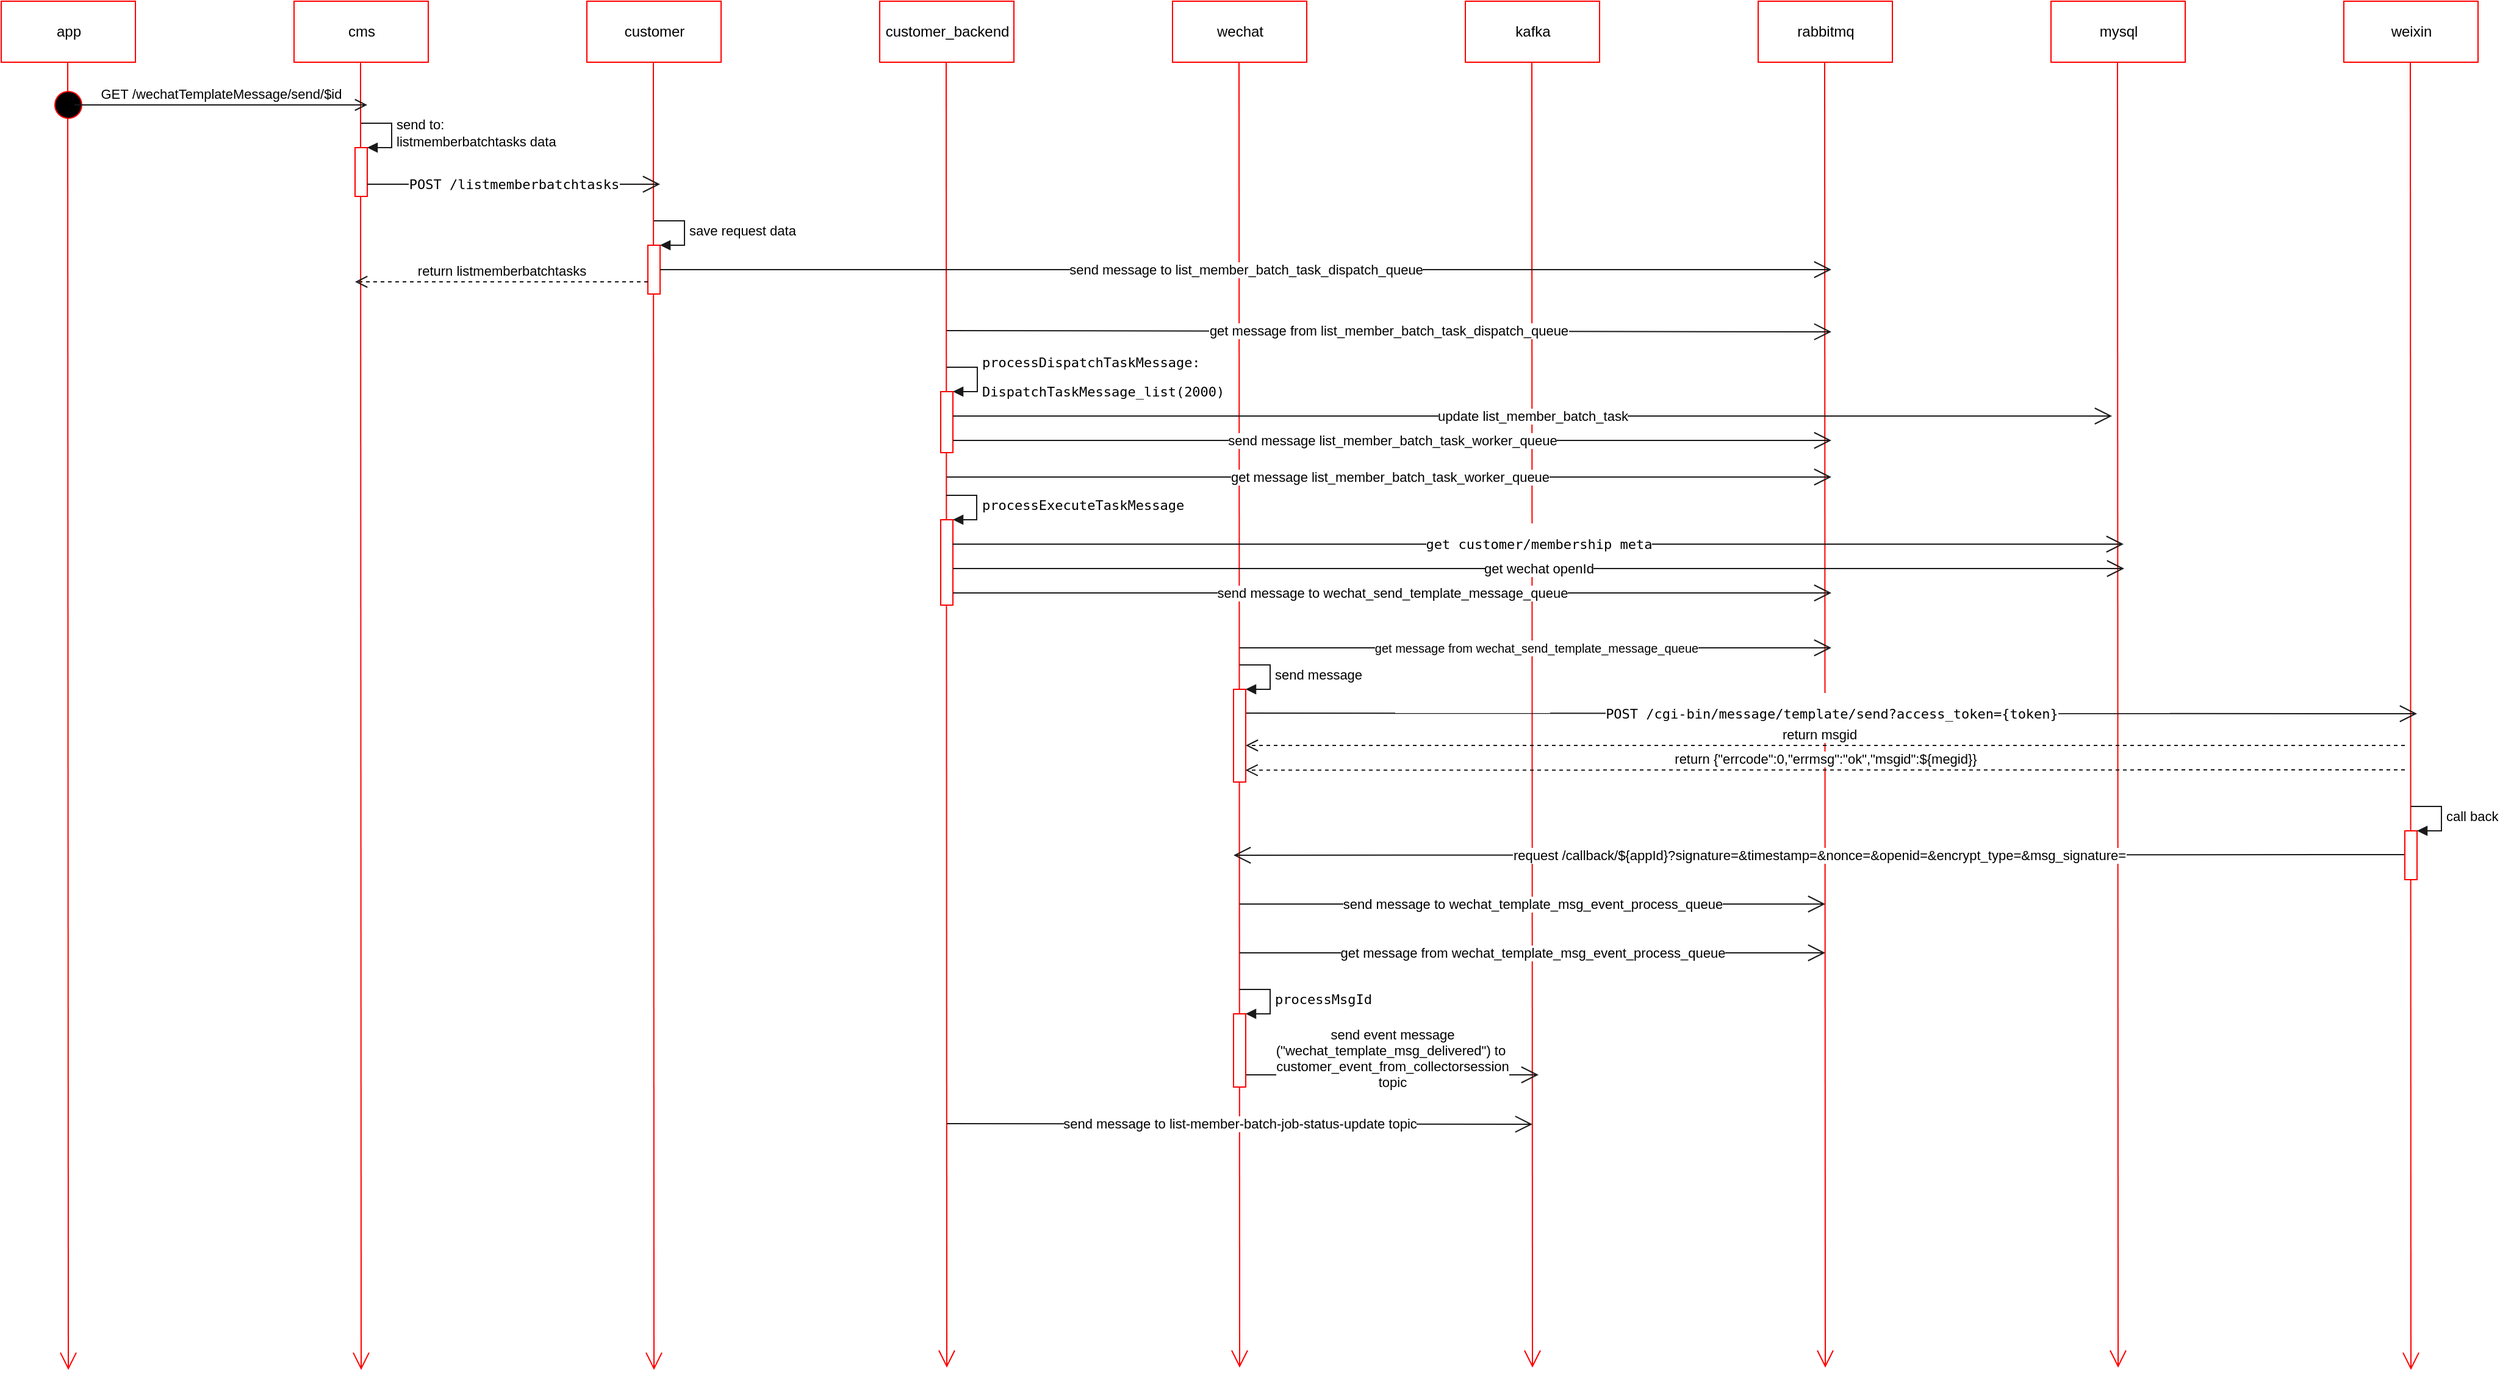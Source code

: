 <mxfile version="10.8.8" type="github"><diagram id="JXFjKGUYVLtCgeKUOygP" name="Page-1"><mxGraphModel dx="1118" dy="603" grid="1" gridSize="10" guides="1" tooltips="1" connect="1" arrows="1" fold="1" page="1" pageScale="1" pageWidth="827" pageHeight="1169" math="0" shadow="0"><root><mxCell id="0"/><mxCell id="1" parent="0"/><mxCell id="xptV2uy9dPqTo3H1UXFX-1" value="app" style="html=1;strokeColor=#FF0000;" parent="1" vertex="1"><mxGeometry x="40" y="40" width="110" height="50" as="geometry"/></mxCell><mxCell id="xptV2uy9dPqTo3H1UXFX-2" value="" style="endArrow=open;endFill=1;endSize=12;html=1;strokeColor=#FF0000;" parent="1" edge="1"><mxGeometry width="160" relative="1" as="geometry"><mxPoint x="94.5" y="90" as="sourcePoint"/><mxPoint x="95" y="1161.818" as="targetPoint"/></mxGeometry></mxCell><mxCell id="xptV2uy9dPqTo3H1UXFX-3" value="cms" style="html=1;strokeColor=#FF0000;" parent="1" vertex="1"><mxGeometry x="280" y="40" width="110" height="50" as="geometry"/></mxCell><mxCell id="xptV2uy9dPqTo3H1UXFX-4" value="" style="endArrow=open;endFill=1;endSize=12;html=1;strokeColor=#FF0000;" parent="1" edge="1"><mxGeometry width="160" relative="1" as="geometry"><mxPoint x="334.5" y="90" as="sourcePoint"/><mxPoint x="335" y="1161.818" as="targetPoint"/></mxGeometry></mxCell><mxCell id="xptV2uy9dPqTo3H1UXFX-5" value="customer" style="html=1;strokeColor=#FF0000;" parent="1" vertex="1"><mxGeometry x="520" y="40" width="110" height="50" as="geometry"/></mxCell><mxCell id="xptV2uy9dPqTo3H1UXFX-6" value="" style="endArrow=open;endFill=1;endSize=12;html=1;strokeColor=#FF0000;" parent="1" edge="1"><mxGeometry width="160" relative="1" as="geometry"><mxPoint x="574.5" y="90" as="sourcePoint"/><mxPoint x="575" y="1161.818" as="targetPoint"/></mxGeometry></mxCell><mxCell id="xptV2uy9dPqTo3H1UXFX-7" value="customer_backend" style="html=1;strokeColor=#FF0000;" parent="1" vertex="1"><mxGeometry x="760" y="40" width="110" height="50" as="geometry"/></mxCell><mxCell id="xptV2uy9dPqTo3H1UXFX-8" value="" style="endArrow=open;endFill=1;endSize=12;html=1;strokeColor=#FF0000;" parent="1" edge="1"><mxGeometry width="160" relative="1" as="geometry"><mxPoint x="814.5" y="90" as="sourcePoint"/><mxPoint x="815" y="1160" as="targetPoint"/></mxGeometry></mxCell><mxCell id="xptV2uy9dPqTo3H1UXFX-9" value="wechat" style="html=1;strokeColor=#FF0000;" parent="1" vertex="1"><mxGeometry x="1000" y="40" width="110" height="50" as="geometry"/></mxCell><mxCell id="xptV2uy9dPqTo3H1UXFX-10" value="" style="endArrow=open;endFill=1;endSize=12;html=1;strokeColor=#FF0000;" parent="1" edge="1"><mxGeometry width="160" relative="1" as="geometry"><mxPoint x="1054.5" y="90" as="sourcePoint"/><mxPoint x="1055" y="1160" as="targetPoint"/></mxGeometry></mxCell><mxCell id="xptV2uy9dPqTo3H1UXFX-11" value="kafka" style="html=1;strokeColor=#FF0000;" parent="1" vertex="1"><mxGeometry x="1240" y="40" width="110" height="50" as="geometry"/></mxCell><mxCell id="xptV2uy9dPqTo3H1UXFX-12" value="" style="endArrow=open;endFill=1;endSize=12;html=1;strokeColor=#FF0000;" parent="1" edge="1"><mxGeometry width="160" relative="1" as="geometry"><mxPoint x="1294.5" y="90" as="sourcePoint"/><mxPoint x="1295" y="1160" as="targetPoint"/></mxGeometry></mxCell><mxCell id="xptV2uy9dPqTo3H1UXFX-13" value="rabbitmq" style="html=1;strokeColor=#FF0000;" parent="1" vertex="1"><mxGeometry x="1480" y="40" width="110" height="50" as="geometry"/></mxCell><mxCell id="xptV2uy9dPqTo3H1UXFX-14" value="" style="endArrow=open;endFill=1;endSize=12;html=1;strokeColor=#FF0000;" parent="1" edge="1"><mxGeometry width="160" relative="1" as="geometry"><mxPoint x="1534.5" y="90" as="sourcePoint"/><mxPoint x="1535" y="1160" as="targetPoint"/></mxGeometry></mxCell><mxCell id="xptV2uy9dPqTo3H1UXFX-15" value="mysql" style="html=1;strokeColor=#FF0000;" parent="1" vertex="1"><mxGeometry x="1720" y="40" width="110" height="50" as="geometry"/></mxCell><mxCell id="xptV2uy9dPqTo3H1UXFX-16" value="" style="endArrow=open;endFill=1;endSize=12;html=1;strokeColor=#FF0000;" parent="1" edge="1"><mxGeometry width="160" relative="1" as="geometry"><mxPoint x="1774.5" y="90" as="sourcePoint"/><mxPoint x="1775" y="1160" as="targetPoint"/></mxGeometry></mxCell><mxCell id="xptV2uy9dPqTo3H1UXFX-17" value="weixin" style="html=1;strokeColor=#FF0000;" parent="1" vertex="1"><mxGeometry x="1960" y="40" width="110" height="50" as="geometry"/></mxCell><mxCell id="xptV2uy9dPqTo3H1UXFX-18" value="" style="endArrow=open;endFill=1;endSize=12;html=1;strokeColor=#FF0000;" parent="1" edge="1"><mxGeometry width="160" relative="1" as="geometry"><mxPoint x="2014.5" y="90" as="sourcePoint"/><mxPoint x="2015" y="1161.818" as="targetPoint"/></mxGeometry></mxCell><mxCell id="xptV2uy9dPqTo3H1UXFX-19" value="" style="ellipse;html=1;shape=startState;fillColor=#000000;strokeColor=#ff0000;" parent="1" vertex="1"><mxGeometry x="80" y="110" width="30" height="30" as="geometry"/></mxCell><mxCell id="xptV2uy9dPqTo3H1UXFX-20" value="GET&amp;nbsp;&lt;span&gt;/wechatTemplateMessage/send/$id&lt;/span&gt;" style="edgeStyle=orthogonalEdgeStyle;html=1;verticalAlign=bottom;endArrow=open;endSize=8;strokeColor=#1A1A1A;" parent="1" edge="1"><mxGeometry relative="1" as="geometry"><mxPoint x="340" y="125" as="targetPoint"/><mxPoint x="100" y="125" as="sourcePoint"/><Array as="points"><mxPoint x="300" y="125"/><mxPoint x="300" y="125"/></Array></mxGeometry></mxCell><mxCell id="xptV2uy9dPqTo3H1UXFX-23" value="" style="html=1;points=[];perimeter=orthogonalPerimeter;strokeColor=#FF0000;" parent="1" vertex="1"><mxGeometry x="330" y="160" width="10" height="40" as="geometry"/></mxCell><mxCell id="xptV2uy9dPqTo3H1UXFX-24" value="send to:&lt;br&gt;&lt;span&gt;listmemberbatchtasks data &lt;/span&gt;&lt;br&gt;" style="edgeStyle=orthogonalEdgeStyle;html=1;align=left;spacingLeft=2;endArrow=block;rounded=0;entryX=1;entryY=0;strokeColor=#1A1A1A;" parent="1" target="xptV2uy9dPqTo3H1UXFX-23" edge="1"><mxGeometry relative="1" as="geometry"><mxPoint x="335" y="140" as="sourcePoint"/><Array as="points"><mxPoint x="360" y="140"/></Array></mxGeometry></mxCell><mxCell id="xptV2uy9dPqTo3H1UXFX-25" value="&lt;pre&gt;&lt;span&gt;POST /listmemberbatchtasks&lt;/span&gt;&lt;/pre&gt;" style="endArrow=open;endFill=1;endSize=12;html=1;strokeColor=#1A1A1A;" parent="1" edge="1"><mxGeometry width="160" relative="1" as="geometry"><mxPoint x="340" y="190" as="sourcePoint"/><mxPoint x="580" y="190" as="targetPoint"/></mxGeometry></mxCell><mxCell id="xptV2uy9dPqTo3H1UXFX-27" value="" style="html=1;points=[];perimeter=orthogonalPerimeter;strokeColor=#FF0000;" parent="1" vertex="1"><mxGeometry x="570" y="240" width="10" height="40" as="geometry"/></mxCell><mxCell id="xptV2uy9dPqTo3H1UXFX-28" value="save request data" style="edgeStyle=orthogonalEdgeStyle;html=1;align=left;spacingLeft=2;endArrow=block;rounded=0;entryX=1;entryY=0;strokeColor=#1A1A1A;" parent="1" target="xptV2uy9dPqTo3H1UXFX-27" edge="1"><mxGeometry relative="1" as="geometry"><mxPoint x="575" y="220" as="sourcePoint"/><Array as="points"><mxPoint x="600" y="220"/></Array></mxGeometry></mxCell><mxCell id="xptV2uy9dPqTo3H1UXFX-30" value="send message to&amp;nbsp;list_member_batch_task_dispatch_queue&lt;br&gt;" style="endArrow=open;endFill=1;endSize=12;html=1;strokeColor=#1A1A1A;" parent="1" edge="1"><mxGeometry width="160" relative="1" as="geometry"><mxPoint x="580" y="260" as="sourcePoint"/><mxPoint x="1540" y="260" as="targetPoint"/></mxGeometry></mxCell><mxCell id="xptV2uy9dPqTo3H1UXFX-31" value="return&amp;nbsp;&lt;span&gt;listmemberbatchtasks&lt;/span&gt;" style="html=1;verticalAlign=bottom;endArrow=open;dashed=1;endSize=8;strokeColor=#1A1A1A;" parent="1" edge="1"><mxGeometry relative="1" as="geometry"><mxPoint x="570" y="270" as="sourcePoint"/><mxPoint x="330" y="270" as="targetPoint"/></mxGeometry></mxCell><mxCell id="xptV2uy9dPqTo3H1UXFX-32" value="get message from list_member_batch_task_dispatch_queue" style="endArrow=open;endFill=1;endSize=12;html=1;strokeColor=#1A1A1A;" parent="1" edge="1"><mxGeometry width="160" relative="1" as="geometry"><mxPoint x="815" y="310" as="sourcePoint"/><mxPoint x="1540" y="311" as="targetPoint"/></mxGeometry></mxCell><mxCell id="xptV2uy9dPqTo3H1UXFX-33" value="" style="html=1;points=[];perimeter=orthogonalPerimeter;strokeColor=#FF0000;" parent="1" vertex="1"><mxGeometry x="810" y="465" width="10" height="70" as="geometry"/></mxCell><mxCell id="xptV2uy9dPqTo3H1UXFX-34" value="&lt;pre&gt;&lt;pre&gt;processExecuteTaskMessage&lt;/pre&gt;&lt;/pre&gt;" style="edgeStyle=orthogonalEdgeStyle;html=1;align=left;spacingLeft=2;endArrow=block;rounded=0;entryX=1;entryY=0;strokeColor=#1A1A1A;" parent="1" target="xptV2uy9dPqTo3H1UXFX-33" edge="1"><mxGeometry relative="1" as="geometry"><mxPoint x="814.5" y="445" as="sourcePoint"/><Array as="points"><mxPoint x="839.5" y="445"/><mxPoint x="839.5" y="465"/></Array></mxGeometry></mxCell><mxCell id="xptV2uy9dPqTo3H1UXFX-36" value="&lt;pre&gt;get customer/membership meta&lt;/pre&gt;" style="endArrow=open;endFill=1;endSize=12;html=1;strokeColor=#1A1A1A;" parent="1" edge="1"><mxGeometry width="160" relative="1" as="geometry"><mxPoint x="819.5" y="485" as="sourcePoint"/><mxPoint x="1779.5" y="485" as="targetPoint"/></mxGeometry></mxCell><mxCell id="xptV2uy9dPqTo3H1UXFX-37" value="get wechat openId" style="endArrow=open;endFill=1;endSize=12;html=1;strokeColor=#1A1A1A;" parent="1" edge="1"><mxGeometry width="160" relative="1" as="geometry"><mxPoint x="820" y="505" as="sourcePoint"/><mxPoint x="1780" y="505" as="targetPoint"/></mxGeometry></mxCell><mxCell id="xptV2uy9dPqTo3H1UXFX-38" value="" style="html=1;points=[];perimeter=orthogonalPerimeter;strokeColor=#FF0000;" parent="1" vertex="1"><mxGeometry x="810" y="360" width="10" height="50" as="geometry"/></mxCell><mxCell id="xptV2uy9dPqTo3H1UXFX-39" value="&lt;pre&gt;processDispatchTaskMessage:&lt;/pre&gt;&lt;pre&gt;DispatchTaskMessage_list(2000)&lt;/pre&gt;" style="edgeStyle=orthogonalEdgeStyle;html=1;align=left;spacingLeft=2;endArrow=block;rounded=0;entryX=1;entryY=0;strokeColor=#1A1A1A;" parent="1" target="xptV2uy9dPqTo3H1UXFX-38" edge="1"><mxGeometry relative="1" as="geometry"><mxPoint x="815" y="340" as="sourcePoint"/><Array as="points"><mxPoint x="840" y="340"/></Array></mxGeometry></mxCell><mxCell id="xptV2uy9dPqTo3H1UXFX-40" value="update list_member_batch_task" style="endArrow=open;endFill=1;endSize=12;html=1;strokeColor=#1A1A1A;" parent="1" edge="1"><mxGeometry width="160" relative="1" as="geometry"><mxPoint x="820" y="380" as="sourcePoint"/><mxPoint x="1770" y="380" as="targetPoint"/></mxGeometry></mxCell><mxCell id="xptV2uy9dPqTo3H1UXFX-42" value="send message&amp;nbsp;list_member_batch_task_worker_queue" style="endArrow=open;endFill=1;endSize=12;html=1;strokeColor=#1A1A1A;" parent="1" edge="1"><mxGeometry width="160" relative="1" as="geometry"><mxPoint x="820" y="400" as="sourcePoint"/><mxPoint x="1540" y="400" as="targetPoint"/></mxGeometry></mxCell><mxCell id="xptV2uy9dPqTo3H1UXFX-43" value="get message&amp;nbsp;list_member_batch_task_worker_queue" style="endArrow=open;endFill=1;endSize=12;html=1;strokeColor=#1A1A1A;" parent="1" edge="1"><mxGeometry width="160" relative="1" as="geometry"><mxPoint x="815" y="430" as="sourcePoint"/><mxPoint x="1540" y="430" as="targetPoint"/></mxGeometry></mxCell><mxCell id="6BX_-PQgmfMGZBPQ8P2w-1" value="send message to&amp;nbsp;wechat_send_template_message_queue" style="endArrow=open;endFill=1;endSize=12;html=1;strokeColor=#1A1A1A;" edge="1" parent="1"><mxGeometry width="160" relative="1" as="geometry"><mxPoint x="820" y="525" as="sourcePoint"/><mxPoint x="1540" y="525" as="targetPoint"/></mxGeometry></mxCell><mxCell id="6BX_-PQgmfMGZBPQ8P2w-2" value="&lt;font style=&quot;font-size: 10px&quot;&gt;get message from wechat_send_template_message_queue&lt;br&gt;&lt;/font&gt;" style="endArrow=open;endFill=1;endSize=12;html=1;strokeColor=#1A1A1A;" edge="1" parent="1"><mxGeometry width="160" relative="1" as="geometry"><mxPoint x="1055" y="570" as="sourcePoint"/><mxPoint x="1540" y="570" as="targetPoint"/></mxGeometry></mxCell><mxCell id="6BX_-PQgmfMGZBPQ8P2w-3" value="&lt;pre&gt;&lt;span&gt;POST /cgi-bin/message/template/send?access_token={token}&lt;/span&gt;&lt;/pre&gt;" style="endArrow=open;endFill=1;endSize=12;html=1;strokeColor=#1A1A1A;" edge="1" parent="1"><mxGeometry width="160" relative="1" as="geometry"><mxPoint x="1060" y="623.5" as="sourcePoint"/><mxPoint x="2020" y="624" as="targetPoint"/></mxGeometry></mxCell><mxCell id="6BX_-PQgmfMGZBPQ8P2w-4" value="" style="html=1;points=[];perimeter=orthogonalPerimeter;strokeColor=#FF0000;" vertex="1" parent="1"><mxGeometry x="1050" y="604" width="10" height="76" as="geometry"/></mxCell><mxCell id="6BX_-PQgmfMGZBPQ8P2w-5" value="send message" style="edgeStyle=orthogonalEdgeStyle;html=1;align=left;spacingLeft=2;endArrow=block;rounded=0;entryX=1;entryY=0;strokeColor=#1A1A1A;" edge="1" target="6BX_-PQgmfMGZBPQ8P2w-4" parent="1"><mxGeometry relative="1" as="geometry"><mxPoint x="1055" y="584" as="sourcePoint"/><Array as="points"><mxPoint x="1080" y="584"/></Array></mxGeometry></mxCell><mxCell id="6BX_-PQgmfMGZBPQ8P2w-7" value="return&amp;nbsp;&lt;span&gt;msgid&lt;/span&gt;" style="html=1;verticalAlign=bottom;endArrow=open;dashed=1;endSize=8;strokeColor=#1A1A1A;" edge="1" parent="1" target="6BX_-PQgmfMGZBPQ8P2w-4"><mxGeometry x="0.011" relative="1" as="geometry"><mxPoint x="2010" y="650" as="sourcePoint"/><mxPoint x="1930" y="650" as="targetPoint"/><mxPoint as="offset"/></mxGeometry></mxCell><mxCell id="6BX_-PQgmfMGZBPQ8P2w-8" value="return&amp;nbsp;{&quot;errcode&quot;:0,&quot;errmsg&quot;:&quot;ok&quot;,&quot;msgid&quot;:${megid}}" style="html=1;verticalAlign=bottom;endArrow=open;dashed=1;endSize=8;strokeColor=#1A1A1A;entryX=0.982;entryY=0.872;entryDx=0;entryDy=0;entryPerimeter=0;" edge="1" parent="1" target="6BX_-PQgmfMGZBPQ8P2w-4"><mxGeometry relative="1" as="geometry"><mxPoint x="2010" y="670" as="sourcePoint"/><mxPoint x="1930" y="670" as="targetPoint"/></mxGeometry></mxCell><mxCell id="6BX_-PQgmfMGZBPQ8P2w-9" value="&lt;br&gt;send event message&lt;br&gt;(&lt;span&gt;&quot;wechat_template_msg_delivered&quot;&lt;/span&gt;) to&amp;nbsp;&lt;br&gt;&lt;span&gt;customer_event_from_collectorsession &lt;br&gt;topic&lt;/span&gt;" style="endArrow=open;endFill=1;endSize=12;html=1;strokeColor=#1A1A1A;" edge="1" parent="1"><mxGeometry y="20" width="160" relative="1" as="geometry"><mxPoint x="1060" y="920" as="sourcePoint"/><mxPoint x="1300" y="920" as="targetPoint"/><mxPoint as="offset"/></mxGeometry></mxCell><mxCell id="6BX_-PQgmfMGZBPQ8P2w-10" value="send message to&amp;nbsp;&lt;span&gt;list-member-batch-job-status-update topic&lt;/span&gt;" style="endArrow=open;endFill=1;endSize=12;html=1;strokeColor=#1A1A1A;" edge="1" parent="1"><mxGeometry width="160" relative="1" as="geometry"><mxPoint x="815" y="960" as="sourcePoint"/><mxPoint x="1295" y="960.5" as="targetPoint"/></mxGeometry></mxCell><mxCell id="6BX_-PQgmfMGZBPQ8P2w-11" value="&lt;span&gt;request /callback/${appId}?&lt;/span&gt;&lt;span&gt;signature=&amp;amp;timestamp=&amp;amp;nonce=&amp;amp;openid=&amp;amp;encrypt_type=&amp;amp;msg_signature=&lt;/span&gt;" style="endArrow=open;endFill=1;endSize=12;html=1;strokeColor=#1A1A1A;" edge="1" parent="1"><mxGeometry width="160" relative="1" as="geometry"><mxPoint x="2010" y="739.5" as="sourcePoint"/><mxPoint x="1050" y="740" as="targetPoint"/></mxGeometry></mxCell><mxCell id="6BX_-PQgmfMGZBPQ8P2w-31" value="send message to&amp;nbsp;wechat_template_msg_event_process_queue" style="endArrow=open;endFill=1;endSize=12;html=1;strokeColor=#1A1A1A;" edge="1" parent="1"><mxGeometry width="160" relative="1" as="geometry"><mxPoint x="1055" y="780" as="sourcePoint"/><mxPoint x="1535" y="780" as="targetPoint"/><Array as="points"/></mxGeometry></mxCell><mxCell id="6BX_-PQgmfMGZBPQ8P2w-32" value="get message from wechat_template_msg_event_process_queue" style="endArrow=open;endFill=1;endSize=12;html=1;strokeColor=#1A1A1A;" edge="1" parent="1"><mxGeometry width="160" relative="1" as="geometry"><mxPoint x="1055" y="820" as="sourcePoint"/><mxPoint x="1535" y="820" as="targetPoint"/></mxGeometry></mxCell><mxCell id="6BX_-PQgmfMGZBPQ8P2w-35" value="" style="html=1;points=[];perimeter=orthogonalPerimeter;strokeColor=#FF0000;" vertex="1" parent="1"><mxGeometry x="1050" y="870" width="10" height="60" as="geometry"/></mxCell><mxCell id="6BX_-PQgmfMGZBPQ8P2w-36" value="&lt;pre&gt;processMsgId&lt;/pre&gt;" style="edgeStyle=orthogonalEdgeStyle;html=1;align=left;spacingLeft=2;endArrow=block;rounded=0;entryX=1;entryY=0;strokeColor=#1A1A1A;" edge="1" target="6BX_-PQgmfMGZBPQ8P2w-35" parent="1"><mxGeometry relative="1" as="geometry"><mxPoint x="1055" y="850" as="sourcePoint"/><Array as="points"><mxPoint x="1080" y="850"/></Array></mxGeometry></mxCell><mxCell id="6BX_-PQgmfMGZBPQ8P2w-38" value="" style="html=1;points=[];perimeter=orthogonalPerimeter;strokeColor=#FF0000;" vertex="1" parent="1"><mxGeometry x="2010" y="720" width="10" height="40" as="geometry"/></mxCell><mxCell id="6BX_-PQgmfMGZBPQ8P2w-39" value="call back" style="edgeStyle=orthogonalEdgeStyle;html=1;align=left;spacingLeft=2;endArrow=block;rounded=0;entryX=1;entryY=0;strokeColor=#1A1A1A;" edge="1" target="6BX_-PQgmfMGZBPQ8P2w-38" parent="1"><mxGeometry relative="1" as="geometry"><mxPoint x="2015" y="700" as="sourcePoint"/><Array as="points"><mxPoint x="2040" y="700"/></Array></mxGeometry></mxCell></root></mxGraphModel></diagram></mxfile>